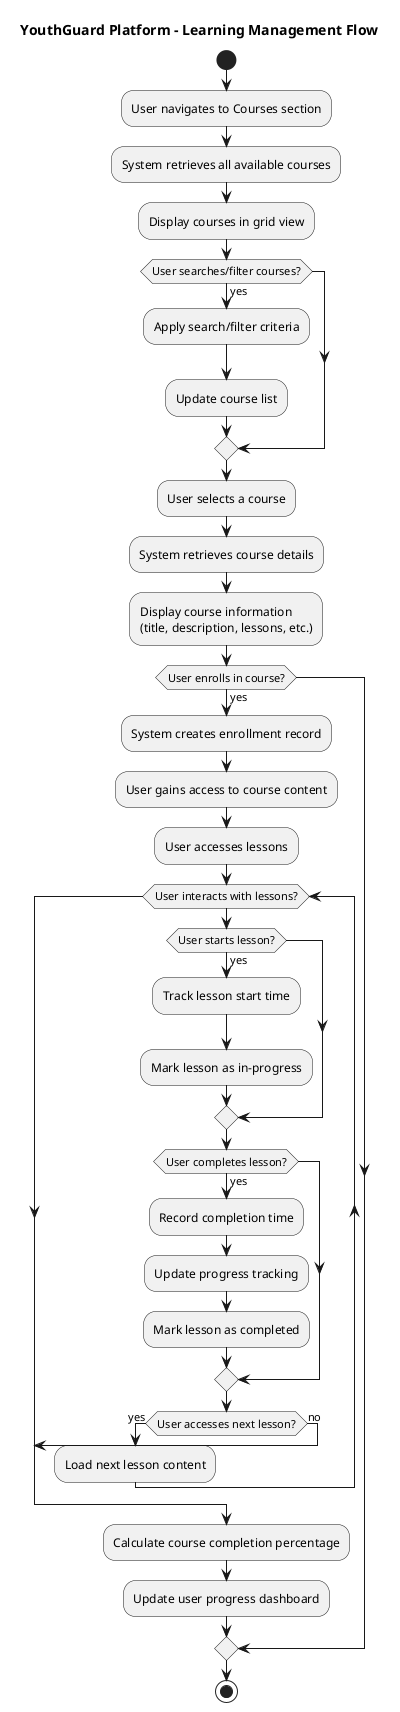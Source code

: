 @startuml
title YouthGuard Platform - Learning Management Flow

start
:User navigates to Courses section;
:System retrieves all available courses;
:Display courses in grid view;

if (User searches/filter courses?) then (yes)
  :Apply search/filter criteria;
  :Update course list;
endif

:User selects a course;
:System retrieves course details;
:Display course information\n(title, description, lessons, etc.);

if (User enrolls in course?) then (yes)
  :System creates enrollment record;
  :User gains access to course content;
  
  :User accesses lessons;
  while (User interacts with lessons?)
    if (User starts lesson?) then (yes)
      :Track lesson start time;
      :Mark lesson as in-progress;
    endif
    
    if (User completes lesson?) then (yes)
      :Record completion time;
      :Update progress tracking;
      :Mark lesson as completed;
    endif
    
    if (User accesses next lesson?) then (yes)
      :Load next lesson content;
    else (no)
      break
    endif
  endwhile
  
  :Calculate course completion percentage;
  :Update user progress dashboard;
endif

stop
@enduml

@startuml YouthGuard_Activity_CourseEnrollment
!theme plain
title YouthGuard MVP - Course Enrollment & Learning Activity Diagram

|Youth|
start
:Login to App;
:Browse Available Courses;
:Filter by Category/Difficulty;
:Select Course of Interest;

|System|
:Display Course Details;
:Show Prerequisites;
:Display Instructor Info;
:Show Course Rating;

|Youth|
if (Prerequisites Met?) then (yes)
  :Click "Enroll Now";
  
  |System|
  :Check User Authentication;
  if (User Logged In?) then (yes)
    :Check Course Capacity;
    if (Seats Available?) then (yes)
      :Create Enrollment Record;
      :Update Course Statistics;
      :Add Course to User Dashboard;
      :Send Enrollment Confirmation;
      
      |Youth|
      :Receive Confirmation;
      :Access Course Materials;
      
      repeat
        |Youth|
        :Select Next Lesson;
        
        |System|
        :Load Lesson Content;
        :Track Start Time;
        
        |Youth|
        :Watch Video/Read Content;
        :Take Notes;
        :Complete Exercises;
        
        |System|
        :Record Progress;
        :Update Completion Status;
        
        |Youth|
        if (Lesson has Quiz?) then (yes)
          :Take Quiz;
          
          |System|
          :Evaluate Quiz;
          :Calculate Score;
          if (Score >= 70%?) then (yes)
            :Mark Lesson Complete;
            :Unlock Next Lesson;
          else (no)
            :Mark as Needs Review;
            :Suggest Additional Resources;
          endif
        else (no)
          :Mark Lesson Complete;
        endif
        
      repeat while (More Lessons?) is (yes)
      
      |System|
      :Calculate Course Completion;
      if (All Lessons Complete?) then (yes)
        :Generate Certificate;
        :Update User Profile;
        :Send Congratulations;
        :Recommend Next Courses;
        
        |Youth|
        :Download Certificate;
        :Share Achievement;
        stop
      else (no)
        :Continue Learning;
        stop
      endif
      
    else (no)
      :Display "Course Full";
      :Suggest Similar Courses;
      stop
    endif
  else (no)
    :Redirect to Login;
    stop
  endif
else (no)
  :Display Prerequisites;
  :Suggest Foundation Courses;
  stop
endif

@enduml